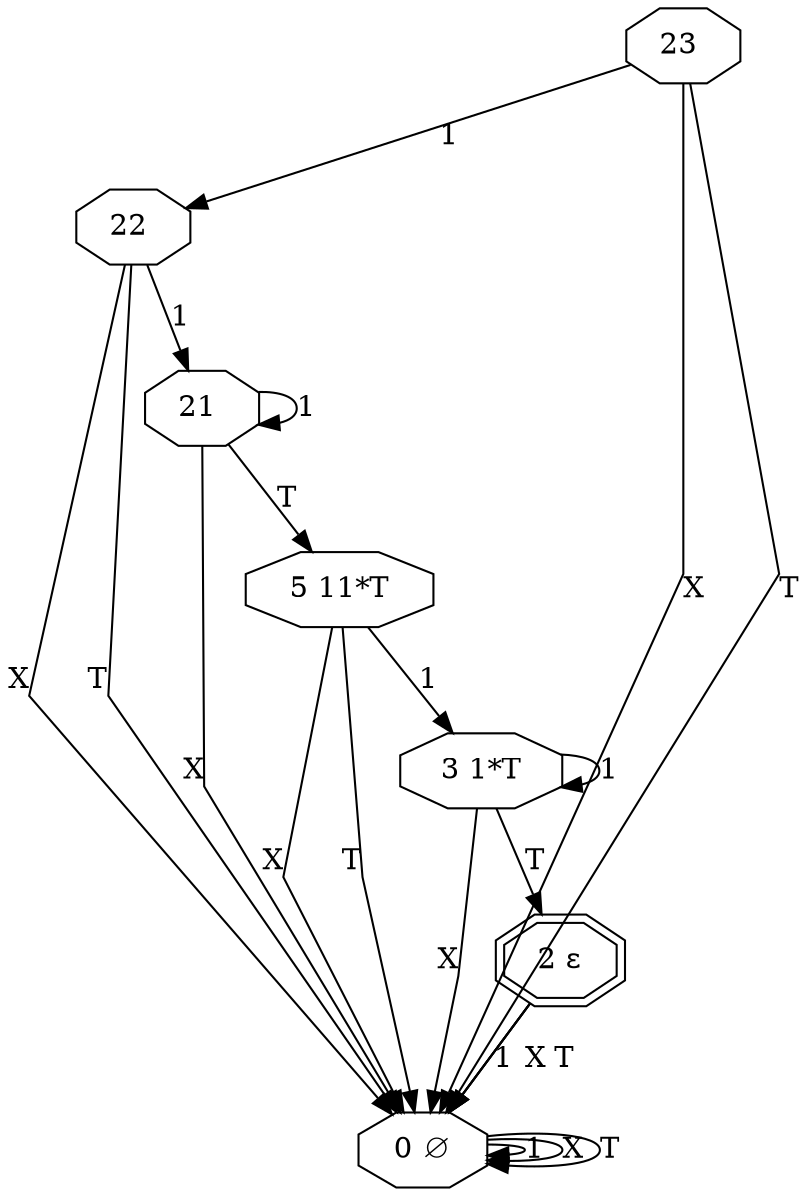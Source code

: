 digraph g
{
graph [ splines = false ] 
23 [shape=octagon label="23 "]
23 -> 22 [label=1] 
23 -> 0 [label=X] 
23 -> 0 [label=T] 
22 [shape=octagon label="22 "]
22 -> 21 [label=1] 
22 -> 0 [label=X] 
22 -> 0 [label=T] 
0 [shape=octagon label="0 &#8709;"]
0 -> 0 [label=1] 
0 -> 0 [label=X] 
0 -> 0 [label=T] 
21 [shape=octagon label="21 "]
21 -> 21 [label=1] 
21 -> 0 [label=X] 
21 -> 5 [label=T] 
5 [shape=octagon label="5 11*T"]
5 -> 3 [label=1] 
5 -> 0 [label=X] 
5 -> 0 [label=T] 
3 [shape=octagon label="3 1*T"]
3 -> 3 [label=1] 
3 -> 0 [label=X] 
3 -> 2 [label=T] 
2 [shape=doubleoctagon label="2 &#949;"]
2 -> 0 [label=1] 
2 -> 0 [label=X] 
2 -> 0 [label=T] 
}

